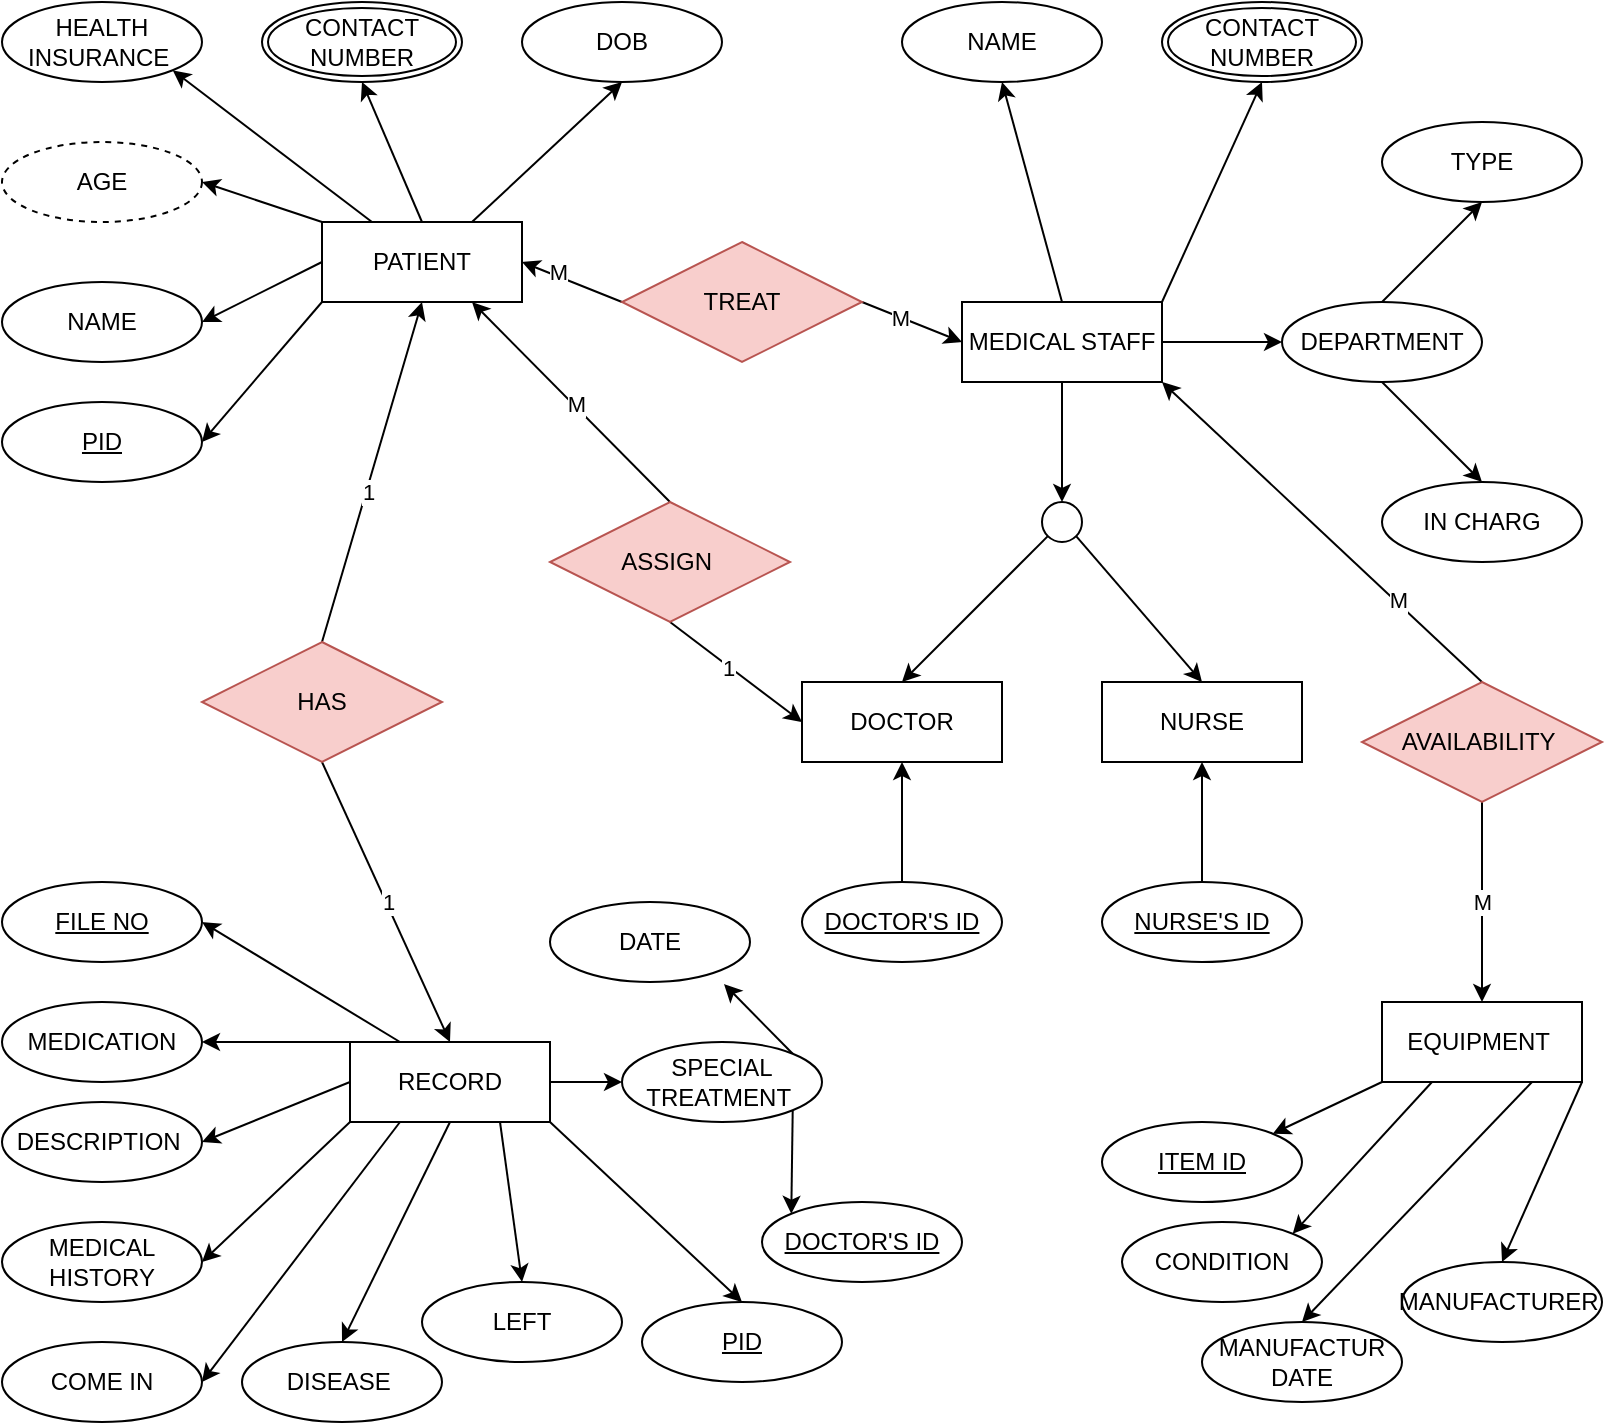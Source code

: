 <mxfile version="24.1.0" type="github">
  <diagram name="Page-1" id="7Ty0RbvPXSEFmSJPhZtZ">
    <mxGraphModel dx="1434" dy="746" grid="1" gridSize="10" guides="1" tooltips="1" connect="1" arrows="1" fold="1" page="1" pageScale="1" pageWidth="827" pageHeight="1169" math="0" shadow="0">
      <root>
        <mxCell id="0" />
        <mxCell id="1" parent="0" />
        <mxCell id="cssSdXDbhJdSS8YJ60lx-37" style="edgeStyle=none;rounded=0;orthogonalLoop=1;jettySize=auto;html=1;exitX=0;exitY=1;exitDx=0;exitDy=0;entryX=1;entryY=0.5;entryDx=0;entryDy=0;" edge="1" parent="1" source="cssSdXDbhJdSS8YJ60lx-1" target="cssSdXDbhJdSS8YJ60lx-2">
          <mxGeometry relative="1" as="geometry" />
        </mxCell>
        <mxCell id="cssSdXDbhJdSS8YJ60lx-38" style="edgeStyle=none;rounded=0;orthogonalLoop=1;jettySize=auto;html=1;exitX=0;exitY=0.5;exitDx=0;exitDy=0;entryX=1;entryY=0.5;entryDx=0;entryDy=0;" edge="1" parent="1" source="cssSdXDbhJdSS8YJ60lx-1" target="cssSdXDbhJdSS8YJ60lx-3">
          <mxGeometry relative="1" as="geometry" />
        </mxCell>
        <mxCell id="cssSdXDbhJdSS8YJ60lx-39" style="edgeStyle=none;rounded=0;orthogonalLoop=1;jettySize=auto;html=1;exitX=0;exitY=0;exitDx=0;exitDy=0;entryX=1;entryY=0.5;entryDx=0;entryDy=0;" edge="1" parent="1" source="cssSdXDbhJdSS8YJ60lx-1" target="cssSdXDbhJdSS8YJ60lx-7">
          <mxGeometry relative="1" as="geometry" />
        </mxCell>
        <mxCell id="cssSdXDbhJdSS8YJ60lx-40" style="edgeStyle=none;rounded=0;orthogonalLoop=1;jettySize=auto;html=1;exitX=0.25;exitY=0;exitDx=0;exitDy=0;entryX=1;entryY=1;entryDx=0;entryDy=0;" edge="1" parent="1" source="cssSdXDbhJdSS8YJ60lx-1" target="cssSdXDbhJdSS8YJ60lx-6">
          <mxGeometry relative="1" as="geometry" />
        </mxCell>
        <mxCell id="cssSdXDbhJdSS8YJ60lx-41" style="edgeStyle=none;rounded=0;orthogonalLoop=1;jettySize=auto;html=1;exitX=0.5;exitY=0;exitDx=0;exitDy=0;entryX=0.5;entryY=1;entryDx=0;entryDy=0;" edge="1" parent="1" source="cssSdXDbhJdSS8YJ60lx-1" target="cssSdXDbhJdSS8YJ60lx-5">
          <mxGeometry relative="1" as="geometry" />
        </mxCell>
        <mxCell id="cssSdXDbhJdSS8YJ60lx-42" style="edgeStyle=none;rounded=0;orthogonalLoop=1;jettySize=auto;html=1;exitX=0.75;exitY=0;exitDx=0;exitDy=0;entryX=0.5;entryY=1;entryDx=0;entryDy=0;" edge="1" parent="1" source="cssSdXDbhJdSS8YJ60lx-1" target="cssSdXDbhJdSS8YJ60lx-4">
          <mxGeometry relative="1" as="geometry" />
        </mxCell>
        <mxCell id="cssSdXDbhJdSS8YJ60lx-1" value="PATIENT" style="whiteSpace=wrap;html=1;align=center;" vertex="1" parent="1">
          <mxGeometry x="180" y="130" width="100" height="40" as="geometry" />
        </mxCell>
        <mxCell id="cssSdXDbhJdSS8YJ60lx-2" value="PID" style="ellipse;whiteSpace=wrap;html=1;align=center;fontStyle=4;" vertex="1" parent="1">
          <mxGeometry x="20" y="220" width="100" height="40" as="geometry" />
        </mxCell>
        <mxCell id="cssSdXDbhJdSS8YJ60lx-3" value="NAME" style="ellipse;whiteSpace=wrap;html=1;align=center;" vertex="1" parent="1">
          <mxGeometry x="20" y="160" width="100" height="40" as="geometry" />
        </mxCell>
        <mxCell id="cssSdXDbhJdSS8YJ60lx-4" value="DOB" style="ellipse;whiteSpace=wrap;html=1;align=center;" vertex="1" parent="1">
          <mxGeometry x="280" y="20" width="100" height="40" as="geometry" />
        </mxCell>
        <mxCell id="cssSdXDbhJdSS8YJ60lx-5" value="CONTACT NUMBER" style="ellipse;shape=doubleEllipse;margin=3;whiteSpace=wrap;html=1;align=center;" vertex="1" parent="1">
          <mxGeometry x="150" y="20" width="100" height="40" as="geometry" />
        </mxCell>
        <mxCell id="cssSdXDbhJdSS8YJ60lx-6" value="HEALTH INSURANCE&amp;nbsp;" style="ellipse;whiteSpace=wrap;html=1;align=center;" vertex="1" parent="1">
          <mxGeometry x="20" y="20" width="100" height="40" as="geometry" />
        </mxCell>
        <mxCell id="cssSdXDbhJdSS8YJ60lx-7" value="AGE" style="ellipse;whiteSpace=wrap;html=1;align=center;dashed=1;" vertex="1" parent="1">
          <mxGeometry x="20" y="90" width="100" height="40" as="geometry" />
        </mxCell>
        <mxCell id="cssSdXDbhJdSS8YJ60lx-28" style="edgeStyle=none;rounded=0;orthogonalLoop=1;jettySize=auto;html=1;exitX=0.5;exitY=1;exitDx=0;exitDy=0;entryX=0.5;entryY=0;entryDx=0;entryDy=0;" edge="1" parent="1" source="cssSdXDbhJdSS8YJ60lx-15" target="cssSdXDbhJdSS8YJ60lx-22">
          <mxGeometry relative="1" as="geometry" />
        </mxCell>
        <mxCell id="cssSdXDbhJdSS8YJ60lx-34" style="edgeStyle=none;rounded=0;orthogonalLoop=1;jettySize=auto;html=1;exitX=1;exitY=0.5;exitDx=0;exitDy=0;entryX=0;entryY=0.5;entryDx=0;entryDy=0;" edge="1" parent="1" source="cssSdXDbhJdSS8YJ60lx-15" target="cssSdXDbhJdSS8YJ60lx-19">
          <mxGeometry relative="1" as="geometry" />
        </mxCell>
        <mxCell id="cssSdXDbhJdSS8YJ60lx-35" style="edgeStyle=none;rounded=0;orthogonalLoop=1;jettySize=auto;html=1;exitX=1;exitY=0;exitDx=0;exitDy=0;entryX=0.5;entryY=1;entryDx=0;entryDy=0;" edge="1" parent="1" source="cssSdXDbhJdSS8YJ60lx-15" target="cssSdXDbhJdSS8YJ60lx-18">
          <mxGeometry relative="1" as="geometry" />
        </mxCell>
        <mxCell id="cssSdXDbhJdSS8YJ60lx-36" style="edgeStyle=none;rounded=0;orthogonalLoop=1;jettySize=auto;html=1;exitX=0.5;exitY=0;exitDx=0;exitDy=0;entryX=0.5;entryY=1;entryDx=0;entryDy=0;" edge="1" parent="1" source="cssSdXDbhJdSS8YJ60lx-15" target="cssSdXDbhJdSS8YJ60lx-16">
          <mxGeometry relative="1" as="geometry" />
        </mxCell>
        <mxCell id="cssSdXDbhJdSS8YJ60lx-15" value="MEDICAL STAFF" style="whiteSpace=wrap;html=1;align=center;" vertex="1" parent="1">
          <mxGeometry x="500" y="170" width="100" height="40" as="geometry" />
        </mxCell>
        <mxCell id="cssSdXDbhJdSS8YJ60lx-16" value="NAME" style="ellipse;whiteSpace=wrap;html=1;align=center;" vertex="1" parent="1">
          <mxGeometry x="470" y="20" width="100" height="40" as="geometry" />
        </mxCell>
        <mxCell id="cssSdXDbhJdSS8YJ60lx-18" value="CONTACT NUMBER" style="ellipse;shape=doubleEllipse;margin=3;whiteSpace=wrap;html=1;align=center;" vertex="1" parent="1">
          <mxGeometry x="600" y="20" width="100" height="40" as="geometry" />
        </mxCell>
        <mxCell id="cssSdXDbhJdSS8YJ60lx-32" style="edgeStyle=none;rounded=0;orthogonalLoop=1;jettySize=auto;html=1;exitX=0.5;exitY=0;exitDx=0;exitDy=0;entryX=0.5;entryY=1;entryDx=0;entryDy=0;" edge="1" parent="1" source="cssSdXDbhJdSS8YJ60lx-19" target="cssSdXDbhJdSS8YJ60lx-20">
          <mxGeometry relative="1" as="geometry" />
        </mxCell>
        <mxCell id="cssSdXDbhJdSS8YJ60lx-33" style="edgeStyle=none;rounded=0;orthogonalLoop=1;jettySize=auto;html=1;exitX=0.5;exitY=1;exitDx=0;exitDy=0;entryX=0.5;entryY=0;entryDx=0;entryDy=0;" edge="1" parent="1" source="cssSdXDbhJdSS8YJ60lx-19" target="cssSdXDbhJdSS8YJ60lx-21">
          <mxGeometry relative="1" as="geometry" />
        </mxCell>
        <mxCell id="cssSdXDbhJdSS8YJ60lx-19" value="DEPARTMENT" style="ellipse;whiteSpace=wrap;html=1;align=center;" vertex="1" parent="1">
          <mxGeometry x="660" y="170" width="100" height="40" as="geometry" />
        </mxCell>
        <mxCell id="cssSdXDbhJdSS8YJ60lx-20" value="TYPE" style="ellipse;whiteSpace=wrap;html=1;align=center;" vertex="1" parent="1">
          <mxGeometry x="710" y="80" width="100" height="40" as="geometry" />
        </mxCell>
        <mxCell id="cssSdXDbhJdSS8YJ60lx-21" value="IN CHARG" style="ellipse;whiteSpace=wrap;html=1;align=center;" vertex="1" parent="1">
          <mxGeometry x="710" y="260" width="100" height="40" as="geometry" />
        </mxCell>
        <mxCell id="cssSdXDbhJdSS8YJ60lx-26" style="edgeStyle=none;rounded=0;orthogonalLoop=1;jettySize=auto;html=1;exitX=0;exitY=1;exitDx=0;exitDy=0;entryX=0.5;entryY=0;entryDx=0;entryDy=0;" edge="1" parent="1" source="cssSdXDbhJdSS8YJ60lx-22" target="cssSdXDbhJdSS8YJ60lx-24">
          <mxGeometry relative="1" as="geometry" />
        </mxCell>
        <mxCell id="cssSdXDbhJdSS8YJ60lx-27" style="edgeStyle=none;rounded=0;orthogonalLoop=1;jettySize=auto;html=1;exitX=1;exitY=1;exitDx=0;exitDy=0;entryX=0.5;entryY=0;entryDx=0;entryDy=0;" edge="1" parent="1" source="cssSdXDbhJdSS8YJ60lx-22" target="cssSdXDbhJdSS8YJ60lx-25">
          <mxGeometry relative="1" as="geometry" />
        </mxCell>
        <mxCell id="cssSdXDbhJdSS8YJ60lx-22" value="" style="ellipse;whiteSpace=wrap;html=1;aspect=fixed;" vertex="1" parent="1">
          <mxGeometry x="540" y="270" width="20" height="20" as="geometry" />
        </mxCell>
        <mxCell id="cssSdXDbhJdSS8YJ60lx-30" style="edgeStyle=none;rounded=0;orthogonalLoop=1;jettySize=auto;html=1;exitX=0.5;exitY=0;exitDx=0;exitDy=0;entryX=0.5;entryY=1;entryDx=0;entryDy=0;" edge="1" parent="1" source="cssSdXDbhJdSS8YJ60lx-23" target="cssSdXDbhJdSS8YJ60lx-24">
          <mxGeometry relative="1" as="geometry" />
        </mxCell>
        <mxCell id="cssSdXDbhJdSS8YJ60lx-23" value="DOCTOR&#39;S ID" style="ellipse;whiteSpace=wrap;html=1;align=center;fontStyle=4;" vertex="1" parent="1">
          <mxGeometry x="420" y="460" width="100" height="40" as="geometry" />
        </mxCell>
        <mxCell id="cssSdXDbhJdSS8YJ60lx-24" value="DOCTOR" style="whiteSpace=wrap;html=1;align=center;" vertex="1" parent="1">
          <mxGeometry x="420" y="360" width="100" height="40" as="geometry" />
        </mxCell>
        <mxCell id="cssSdXDbhJdSS8YJ60lx-25" value="NURSE" style="whiteSpace=wrap;html=1;align=center;" vertex="1" parent="1">
          <mxGeometry x="570" y="360" width="100" height="40" as="geometry" />
        </mxCell>
        <mxCell id="cssSdXDbhJdSS8YJ60lx-31" style="edgeStyle=none;rounded=0;orthogonalLoop=1;jettySize=auto;html=1;exitX=0.5;exitY=0;exitDx=0;exitDy=0;entryX=0.5;entryY=1;entryDx=0;entryDy=0;" edge="1" parent="1" source="cssSdXDbhJdSS8YJ60lx-29" target="cssSdXDbhJdSS8YJ60lx-25">
          <mxGeometry relative="1" as="geometry" />
        </mxCell>
        <mxCell id="cssSdXDbhJdSS8YJ60lx-29" value="NURSE&#39;S ID" style="ellipse;whiteSpace=wrap;html=1;align=center;fontStyle=4;" vertex="1" parent="1">
          <mxGeometry x="570" y="460" width="100" height="40" as="geometry" />
        </mxCell>
        <mxCell id="cssSdXDbhJdSS8YJ60lx-48" style="edgeStyle=none;rounded=0;orthogonalLoop=1;jettySize=auto;html=1;exitX=0;exitY=1;exitDx=0;exitDy=0;entryX=1;entryY=0;entryDx=0;entryDy=0;" edge="1" parent="1" source="cssSdXDbhJdSS8YJ60lx-43" target="cssSdXDbhJdSS8YJ60lx-44">
          <mxGeometry relative="1" as="geometry" />
        </mxCell>
        <mxCell id="cssSdXDbhJdSS8YJ60lx-49" style="edgeStyle=none;rounded=0;orthogonalLoop=1;jettySize=auto;html=1;exitX=0.25;exitY=1;exitDx=0;exitDy=0;entryX=1;entryY=0;entryDx=0;entryDy=0;" edge="1" parent="1" source="cssSdXDbhJdSS8YJ60lx-43" target="cssSdXDbhJdSS8YJ60lx-45">
          <mxGeometry relative="1" as="geometry" />
        </mxCell>
        <mxCell id="cssSdXDbhJdSS8YJ60lx-50" style="edgeStyle=none;rounded=0;orthogonalLoop=1;jettySize=auto;html=1;exitX=0.75;exitY=1;exitDx=0;exitDy=0;entryX=0.5;entryY=0;entryDx=0;entryDy=0;" edge="1" parent="1" source="cssSdXDbhJdSS8YJ60lx-43" target="cssSdXDbhJdSS8YJ60lx-46">
          <mxGeometry relative="1" as="geometry" />
        </mxCell>
        <mxCell id="cssSdXDbhJdSS8YJ60lx-51" style="edgeStyle=none;rounded=0;orthogonalLoop=1;jettySize=auto;html=1;exitX=1;exitY=1;exitDx=0;exitDy=0;entryX=0.5;entryY=0;entryDx=0;entryDy=0;" edge="1" parent="1" source="cssSdXDbhJdSS8YJ60lx-43" target="cssSdXDbhJdSS8YJ60lx-47">
          <mxGeometry relative="1" as="geometry" />
        </mxCell>
        <mxCell id="cssSdXDbhJdSS8YJ60lx-43" value="EQUIPMENT&amp;nbsp;" style="whiteSpace=wrap;html=1;align=center;" vertex="1" parent="1">
          <mxGeometry x="710" y="520" width="100" height="40" as="geometry" />
        </mxCell>
        <mxCell id="cssSdXDbhJdSS8YJ60lx-44" value="ITEM ID" style="ellipse;whiteSpace=wrap;html=1;align=center;fontStyle=4;" vertex="1" parent="1">
          <mxGeometry x="570" y="580" width="100" height="40" as="geometry" />
        </mxCell>
        <mxCell id="cssSdXDbhJdSS8YJ60lx-45" value="CONDITION" style="ellipse;whiteSpace=wrap;html=1;align=center;" vertex="1" parent="1">
          <mxGeometry x="580" y="630" width="100" height="40" as="geometry" />
        </mxCell>
        <mxCell id="cssSdXDbhJdSS8YJ60lx-46" value="MANUFACTUR DATE" style="ellipse;whiteSpace=wrap;html=1;align=center;" vertex="1" parent="1">
          <mxGeometry x="620" y="680" width="100" height="40" as="geometry" />
        </mxCell>
        <mxCell id="cssSdXDbhJdSS8YJ60lx-47" value="MANUFACTURER&amp;nbsp;" style="ellipse;whiteSpace=wrap;html=1;align=center;" vertex="1" parent="1">
          <mxGeometry x="720" y="650" width="100" height="40" as="geometry" />
        </mxCell>
        <mxCell id="cssSdXDbhJdSS8YJ60lx-96" style="edgeStyle=none;rounded=0;orthogonalLoop=1;jettySize=auto;html=1;exitX=0.5;exitY=0;exitDx=0;exitDy=0;entryX=1;entryY=1;entryDx=0;entryDy=0;" edge="1" parent="1" source="cssSdXDbhJdSS8YJ60lx-52" target="cssSdXDbhJdSS8YJ60lx-15">
          <mxGeometry relative="1" as="geometry" />
        </mxCell>
        <mxCell id="cssSdXDbhJdSS8YJ60lx-97" value="M" style="edgeLabel;html=1;align=center;verticalAlign=middle;resizable=0;points=[];" vertex="1" connectable="0" parent="cssSdXDbhJdSS8YJ60lx-96">
          <mxGeometry x="-0.46" y="-1" relative="1" as="geometry">
            <mxPoint as="offset" />
          </mxGeometry>
        </mxCell>
        <mxCell id="cssSdXDbhJdSS8YJ60lx-98" style="edgeStyle=none;rounded=0;orthogonalLoop=1;jettySize=auto;html=1;exitX=0.5;exitY=1;exitDx=0;exitDy=0;" edge="1" parent="1" source="cssSdXDbhJdSS8YJ60lx-52" target="cssSdXDbhJdSS8YJ60lx-43">
          <mxGeometry relative="1" as="geometry" />
        </mxCell>
        <mxCell id="cssSdXDbhJdSS8YJ60lx-99" value="M" style="edgeLabel;html=1;align=center;verticalAlign=middle;resizable=0;points=[];" vertex="1" connectable="0" parent="cssSdXDbhJdSS8YJ60lx-98">
          <mxGeometry x="-0.0" relative="1" as="geometry">
            <mxPoint as="offset" />
          </mxGeometry>
        </mxCell>
        <mxCell id="cssSdXDbhJdSS8YJ60lx-52" value="AVAILABILITY&amp;nbsp;" style="shape=rhombus;perimeter=rhombusPerimeter;whiteSpace=wrap;html=1;align=center;fillColor=#f8cecc;strokeColor=#b85450;" vertex="1" parent="1">
          <mxGeometry x="700" y="360" width="120" height="60" as="geometry" />
        </mxCell>
        <mxCell id="cssSdXDbhJdSS8YJ60lx-58" style="edgeStyle=none;rounded=0;orthogonalLoop=1;jettySize=auto;html=1;exitX=1;exitY=0.5;exitDx=0;exitDy=0;entryX=0;entryY=0.5;entryDx=0;entryDy=0;" edge="1" parent="1" source="cssSdXDbhJdSS8YJ60lx-57" target="cssSdXDbhJdSS8YJ60lx-15">
          <mxGeometry relative="1" as="geometry" />
        </mxCell>
        <mxCell id="cssSdXDbhJdSS8YJ60lx-61" value="M" style="edgeLabel;html=1;align=center;verticalAlign=middle;resizable=0;points=[];" vertex="1" connectable="0" parent="cssSdXDbhJdSS8YJ60lx-58">
          <mxGeometry x="-0.248" y="1" relative="1" as="geometry">
            <mxPoint y="1" as="offset" />
          </mxGeometry>
        </mxCell>
        <mxCell id="cssSdXDbhJdSS8YJ60lx-59" style="edgeStyle=none;rounded=0;orthogonalLoop=1;jettySize=auto;html=1;exitX=0;exitY=0.5;exitDx=0;exitDy=0;entryX=1;entryY=0.5;entryDx=0;entryDy=0;" edge="1" parent="1" source="cssSdXDbhJdSS8YJ60lx-57" target="cssSdXDbhJdSS8YJ60lx-1">
          <mxGeometry relative="1" as="geometry" />
        </mxCell>
        <mxCell id="cssSdXDbhJdSS8YJ60lx-60" value="M" style="edgeLabel;html=1;align=center;verticalAlign=middle;resizable=0;points=[];" vertex="1" connectable="0" parent="cssSdXDbhJdSS8YJ60lx-59">
          <mxGeometry x="0.31" y="-2" relative="1" as="geometry">
            <mxPoint as="offset" />
          </mxGeometry>
        </mxCell>
        <mxCell id="cssSdXDbhJdSS8YJ60lx-57" value="TREAT" style="shape=rhombus;perimeter=rhombusPerimeter;whiteSpace=wrap;html=1;align=center;fillColor=#f8cecc;strokeColor=#b85450;" vertex="1" parent="1">
          <mxGeometry x="330" y="140" width="120" height="60" as="geometry" />
        </mxCell>
        <mxCell id="cssSdXDbhJdSS8YJ60lx-63" style="edgeStyle=none;rounded=0;orthogonalLoop=1;jettySize=auto;html=1;exitX=0.5;exitY=1;exitDx=0;exitDy=0;entryX=0;entryY=0.5;entryDx=0;entryDy=0;" edge="1" parent="1" source="cssSdXDbhJdSS8YJ60lx-62" target="cssSdXDbhJdSS8YJ60lx-24">
          <mxGeometry relative="1" as="geometry" />
        </mxCell>
        <mxCell id="cssSdXDbhJdSS8YJ60lx-66" value="1" style="edgeLabel;html=1;align=center;verticalAlign=middle;resizable=0;points=[];" vertex="1" connectable="0" parent="cssSdXDbhJdSS8YJ60lx-63">
          <mxGeometry x="-0.106" y="-1" relative="1" as="geometry">
            <mxPoint as="offset" />
          </mxGeometry>
        </mxCell>
        <mxCell id="cssSdXDbhJdSS8YJ60lx-64" style="edgeStyle=none;rounded=0;orthogonalLoop=1;jettySize=auto;html=1;exitX=0.5;exitY=0;exitDx=0;exitDy=0;entryX=0.75;entryY=1;entryDx=0;entryDy=0;" edge="1" parent="1" source="cssSdXDbhJdSS8YJ60lx-62" target="cssSdXDbhJdSS8YJ60lx-1">
          <mxGeometry relative="1" as="geometry" />
        </mxCell>
        <mxCell id="cssSdXDbhJdSS8YJ60lx-65" value="M" style="edgeLabel;html=1;align=center;verticalAlign=middle;resizable=0;points=[];" vertex="1" connectable="0" parent="cssSdXDbhJdSS8YJ60lx-64">
          <mxGeometry x="-0.035" y="-1" relative="1" as="geometry">
            <mxPoint as="offset" />
          </mxGeometry>
        </mxCell>
        <mxCell id="cssSdXDbhJdSS8YJ60lx-62" value="ASSIGN&amp;nbsp;" style="shape=rhombus;perimeter=rhombusPerimeter;whiteSpace=wrap;html=1;align=center;fillColor=#f8cecc;strokeColor=#b85450;" vertex="1" parent="1">
          <mxGeometry x="294" y="270" width="120" height="60" as="geometry" />
        </mxCell>
        <mxCell id="cssSdXDbhJdSS8YJ60lx-80" style="edgeStyle=none;rounded=0;orthogonalLoop=1;jettySize=auto;html=1;exitX=1;exitY=0.5;exitDx=0;exitDy=0;entryX=0;entryY=0.5;entryDx=0;entryDy=0;" edge="1" parent="1" source="cssSdXDbhJdSS8YJ60lx-67" target="cssSdXDbhJdSS8YJ60lx-74">
          <mxGeometry relative="1" as="geometry" />
        </mxCell>
        <mxCell id="cssSdXDbhJdSS8YJ60lx-81" style="edgeStyle=none;rounded=0;orthogonalLoop=1;jettySize=auto;html=1;exitX=1;exitY=1;exitDx=0;exitDy=0;entryX=0.5;entryY=0;entryDx=0;entryDy=0;" edge="1" parent="1" source="cssSdXDbhJdSS8YJ60lx-67" target="cssSdXDbhJdSS8YJ60lx-73">
          <mxGeometry relative="1" as="geometry" />
        </mxCell>
        <mxCell id="cssSdXDbhJdSS8YJ60lx-82" style="edgeStyle=none;rounded=0;orthogonalLoop=1;jettySize=auto;html=1;exitX=0.5;exitY=1;exitDx=0;exitDy=0;entryX=0.5;entryY=0;entryDx=0;entryDy=0;" edge="1" parent="1" source="cssSdXDbhJdSS8YJ60lx-67" target="cssSdXDbhJdSS8YJ60lx-72">
          <mxGeometry relative="1" as="geometry" />
        </mxCell>
        <mxCell id="cssSdXDbhJdSS8YJ60lx-83" style="edgeStyle=none;rounded=0;orthogonalLoop=1;jettySize=auto;html=1;exitX=0;exitY=1;exitDx=0;exitDy=0;entryX=1;entryY=0.5;entryDx=0;entryDy=0;" edge="1" parent="1" source="cssSdXDbhJdSS8YJ60lx-67" target="cssSdXDbhJdSS8YJ60lx-71">
          <mxGeometry relative="1" as="geometry" />
        </mxCell>
        <mxCell id="cssSdXDbhJdSS8YJ60lx-84" style="edgeStyle=none;rounded=0;orthogonalLoop=1;jettySize=auto;html=1;exitX=0;exitY=0.5;exitDx=0;exitDy=0;entryX=1;entryY=0.5;entryDx=0;entryDy=0;" edge="1" parent="1" source="cssSdXDbhJdSS8YJ60lx-67" target="cssSdXDbhJdSS8YJ60lx-70">
          <mxGeometry relative="1" as="geometry" />
        </mxCell>
        <mxCell id="cssSdXDbhJdSS8YJ60lx-85" style="edgeStyle=none;rounded=0;orthogonalLoop=1;jettySize=auto;html=1;exitX=0;exitY=0;exitDx=0;exitDy=0;entryX=1;entryY=0.5;entryDx=0;entryDy=0;" edge="1" parent="1" source="cssSdXDbhJdSS8YJ60lx-67" target="cssSdXDbhJdSS8YJ60lx-69">
          <mxGeometry relative="1" as="geometry" />
        </mxCell>
        <mxCell id="cssSdXDbhJdSS8YJ60lx-86" style="edgeStyle=none;rounded=0;orthogonalLoop=1;jettySize=auto;html=1;exitX=0.25;exitY=0;exitDx=0;exitDy=0;entryX=1;entryY=0.5;entryDx=0;entryDy=0;" edge="1" parent="1" source="cssSdXDbhJdSS8YJ60lx-67" target="cssSdXDbhJdSS8YJ60lx-68">
          <mxGeometry relative="1" as="geometry" />
        </mxCell>
        <mxCell id="cssSdXDbhJdSS8YJ60lx-94" style="edgeStyle=none;rounded=0;orthogonalLoop=1;jettySize=auto;html=1;exitX=0.75;exitY=1;exitDx=0;exitDy=0;entryX=0.5;entryY=0;entryDx=0;entryDy=0;" edge="1" parent="1" source="cssSdXDbhJdSS8YJ60lx-67" target="cssSdXDbhJdSS8YJ60lx-93">
          <mxGeometry relative="1" as="geometry" />
        </mxCell>
        <mxCell id="cssSdXDbhJdSS8YJ60lx-95" style="edgeStyle=none;rounded=0;orthogonalLoop=1;jettySize=auto;html=1;exitX=0.25;exitY=1;exitDx=0;exitDy=0;entryX=1;entryY=0.5;entryDx=0;entryDy=0;" edge="1" parent="1" source="cssSdXDbhJdSS8YJ60lx-67" target="cssSdXDbhJdSS8YJ60lx-92">
          <mxGeometry relative="1" as="geometry" />
        </mxCell>
        <mxCell id="cssSdXDbhJdSS8YJ60lx-67" value="RECORD" style="whiteSpace=wrap;html=1;align=center;" vertex="1" parent="1">
          <mxGeometry x="194" y="540" width="100" height="40" as="geometry" />
        </mxCell>
        <mxCell id="cssSdXDbhJdSS8YJ60lx-68" value="FILE NO" style="ellipse;whiteSpace=wrap;html=1;align=center;fontStyle=4;" vertex="1" parent="1">
          <mxGeometry x="20" y="460" width="100" height="40" as="geometry" />
        </mxCell>
        <mxCell id="cssSdXDbhJdSS8YJ60lx-69" value="MEDICATION" style="ellipse;whiteSpace=wrap;html=1;align=center;" vertex="1" parent="1">
          <mxGeometry x="20" y="520" width="100" height="40" as="geometry" />
        </mxCell>
        <mxCell id="cssSdXDbhJdSS8YJ60lx-70" value="DESCRIPTION&amp;nbsp;" style="ellipse;whiteSpace=wrap;html=1;align=center;" vertex="1" parent="1">
          <mxGeometry x="20" y="570" width="100" height="40" as="geometry" />
        </mxCell>
        <mxCell id="cssSdXDbhJdSS8YJ60lx-71" value="MEDICAL HISTORY" style="ellipse;whiteSpace=wrap;html=1;align=center;" vertex="1" parent="1">
          <mxGeometry x="20" y="630" width="100" height="40" as="geometry" />
        </mxCell>
        <mxCell id="cssSdXDbhJdSS8YJ60lx-72" value="DISEASE&amp;nbsp;" style="ellipse;whiteSpace=wrap;html=1;align=center;" vertex="1" parent="1">
          <mxGeometry x="140" y="690" width="100" height="40" as="geometry" />
        </mxCell>
        <mxCell id="cssSdXDbhJdSS8YJ60lx-73" value="PID" style="ellipse;whiteSpace=wrap;html=1;align=center;fontStyle=4;" vertex="1" parent="1">
          <mxGeometry x="340" y="670" width="100" height="40" as="geometry" />
        </mxCell>
        <mxCell id="cssSdXDbhJdSS8YJ60lx-78" style="edgeStyle=none;rounded=0;orthogonalLoop=1;jettySize=auto;html=1;exitX=1;exitY=0;exitDx=0;exitDy=0;entryX=0.87;entryY=1.025;entryDx=0;entryDy=0;entryPerimeter=0;" edge="1" parent="1" source="cssSdXDbhJdSS8YJ60lx-74" target="cssSdXDbhJdSS8YJ60lx-77">
          <mxGeometry relative="1" as="geometry" />
        </mxCell>
        <mxCell id="cssSdXDbhJdSS8YJ60lx-79" style="edgeStyle=none;rounded=0;orthogonalLoop=1;jettySize=auto;html=1;exitX=1;exitY=1;exitDx=0;exitDy=0;entryX=0;entryY=0;entryDx=0;entryDy=0;" edge="1" parent="1" source="cssSdXDbhJdSS8YJ60lx-74" target="cssSdXDbhJdSS8YJ60lx-76">
          <mxGeometry relative="1" as="geometry" />
        </mxCell>
        <mxCell id="cssSdXDbhJdSS8YJ60lx-74" value="SPECIAL TREATMENT&amp;nbsp;" style="ellipse;whiteSpace=wrap;html=1;align=center;" vertex="1" parent="1">
          <mxGeometry x="330" y="540" width="100" height="40" as="geometry" />
        </mxCell>
        <mxCell id="cssSdXDbhJdSS8YJ60lx-76" value="DOCTOR&#39;S ID" style="ellipse;whiteSpace=wrap;html=1;align=center;fontStyle=4;" vertex="1" parent="1">
          <mxGeometry x="400" y="620" width="100" height="40" as="geometry" />
        </mxCell>
        <mxCell id="cssSdXDbhJdSS8YJ60lx-77" value="DATE" style="ellipse;whiteSpace=wrap;html=1;align=center;" vertex="1" parent="1">
          <mxGeometry x="294" y="470" width="100" height="40" as="geometry" />
        </mxCell>
        <mxCell id="cssSdXDbhJdSS8YJ60lx-88" style="edgeStyle=none;rounded=0;orthogonalLoop=1;jettySize=auto;html=1;exitX=0.5;exitY=1;exitDx=0;exitDy=0;entryX=0.5;entryY=0;entryDx=0;entryDy=0;" edge="1" parent="1" source="cssSdXDbhJdSS8YJ60lx-87" target="cssSdXDbhJdSS8YJ60lx-67">
          <mxGeometry relative="1" as="geometry" />
        </mxCell>
        <mxCell id="cssSdXDbhJdSS8YJ60lx-90" value="1" style="edgeLabel;html=1;align=center;verticalAlign=middle;resizable=0;points=[];" vertex="1" connectable="0" parent="cssSdXDbhJdSS8YJ60lx-88">
          <mxGeometry x="0.005" y="1" relative="1" as="geometry">
            <mxPoint as="offset" />
          </mxGeometry>
        </mxCell>
        <mxCell id="cssSdXDbhJdSS8YJ60lx-89" style="edgeStyle=none;rounded=0;orthogonalLoop=1;jettySize=auto;html=1;exitX=0.5;exitY=0;exitDx=0;exitDy=0;entryX=0.5;entryY=1;entryDx=0;entryDy=0;" edge="1" parent="1" source="cssSdXDbhJdSS8YJ60lx-87" target="cssSdXDbhJdSS8YJ60lx-1">
          <mxGeometry relative="1" as="geometry" />
        </mxCell>
        <mxCell id="cssSdXDbhJdSS8YJ60lx-91" value="1" style="edgeLabel;html=1;align=center;verticalAlign=middle;resizable=0;points=[];" vertex="1" connectable="0" parent="cssSdXDbhJdSS8YJ60lx-89">
          <mxGeometry x="-0.115" y="-1" relative="1" as="geometry">
            <mxPoint as="offset" />
          </mxGeometry>
        </mxCell>
        <mxCell id="cssSdXDbhJdSS8YJ60lx-87" value="HAS" style="shape=rhombus;perimeter=rhombusPerimeter;whiteSpace=wrap;html=1;align=center;fillColor=#f8cecc;strokeColor=#b85450;" vertex="1" parent="1">
          <mxGeometry x="120" y="340" width="120" height="60" as="geometry" />
        </mxCell>
        <mxCell id="cssSdXDbhJdSS8YJ60lx-92" value="COME IN" style="ellipse;whiteSpace=wrap;html=1;align=center;" vertex="1" parent="1">
          <mxGeometry x="20" y="690" width="100" height="40" as="geometry" />
        </mxCell>
        <mxCell id="cssSdXDbhJdSS8YJ60lx-93" value="LEFT" style="ellipse;whiteSpace=wrap;html=1;align=center;" vertex="1" parent="1">
          <mxGeometry x="230" y="660" width="100" height="40" as="geometry" />
        </mxCell>
      </root>
    </mxGraphModel>
  </diagram>
</mxfile>
